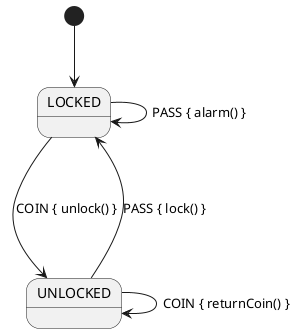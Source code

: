 @startuml

[*] --> LOCKED
LOCKED ---> UNLOCKED : COIN { unlock() }
UNLOCKED ---> LOCKED : PASS { lock() }
LOCKED ---> LOCKED : PASS { alarm() }
UNLOCKED ---> UNLOCKED : COIN { returnCoin() }

@enduml
